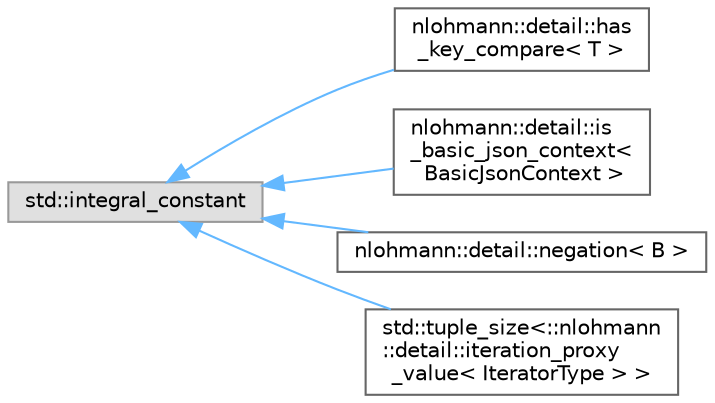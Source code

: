 digraph "Graphical Class Hierarchy"
{
 // LATEX_PDF_SIZE
  bgcolor="transparent";
  edge [fontname=Helvetica,fontsize=10,labelfontname=Helvetica,labelfontsize=10];
  node [fontname=Helvetica,fontsize=10,shape=box,height=0.2,width=0.4];
  rankdir="LR";
  Node0 [id="Node000000",label="std::integral_constant",height=0.2,width=0.4,color="grey60", fillcolor="#E0E0E0", style="filled",tooltip=" "];
  Node0 -> Node1 [id="edge413_Node000000_Node000001",dir="back",color="steelblue1",style="solid",tooltip=" "];
  Node1 [id="Node000001",label="nlohmann::detail::has\l_key_compare\< T \>",height=0.2,width=0.4,color="grey40", fillcolor="white", style="filled",URL="$structnlohmann_1_1detail_1_1has__key__compare.html",tooltip=" "];
  Node0 -> Node2 [id="edge414_Node000000_Node000002",dir="back",color="steelblue1",style="solid",tooltip=" "];
  Node2 [id="Node000002",label="nlohmann::detail::is\l_basic_json_context\<\l BasicJsonContext \>",height=0.2,width=0.4,color="grey40", fillcolor="white", style="filled",URL="$structnlohmann_1_1detail_1_1is__basic__json__context.html",tooltip=" "];
  Node0 -> Node3 [id="edge415_Node000000_Node000003",dir="back",color="steelblue1",style="solid",tooltip=" "];
  Node3 [id="Node000003",label="nlohmann::detail::negation\< B \>",height=0.2,width=0.4,color="grey40", fillcolor="white", style="filled",URL="$structnlohmann_1_1detail_1_1negation.html",tooltip=" "];
  Node0 -> Node4 [id="edge416_Node000000_Node000004",dir="back",color="steelblue1",style="solid",tooltip=" "];
  Node4 [id="Node000004",label="std::tuple_size\<::nlohmann\l::detail::iteration_proxy\l_value\< IteratorType \> \>",height=0.2,width=0.4,color="grey40", fillcolor="white", style="filled",URL="$classstd_1_1tuple__size_3_1_1nlohmann_1_1detail_1_1iteration__proxy__value_3_01_iterator_type_01_4_01_4.html",tooltip=" "];
}
